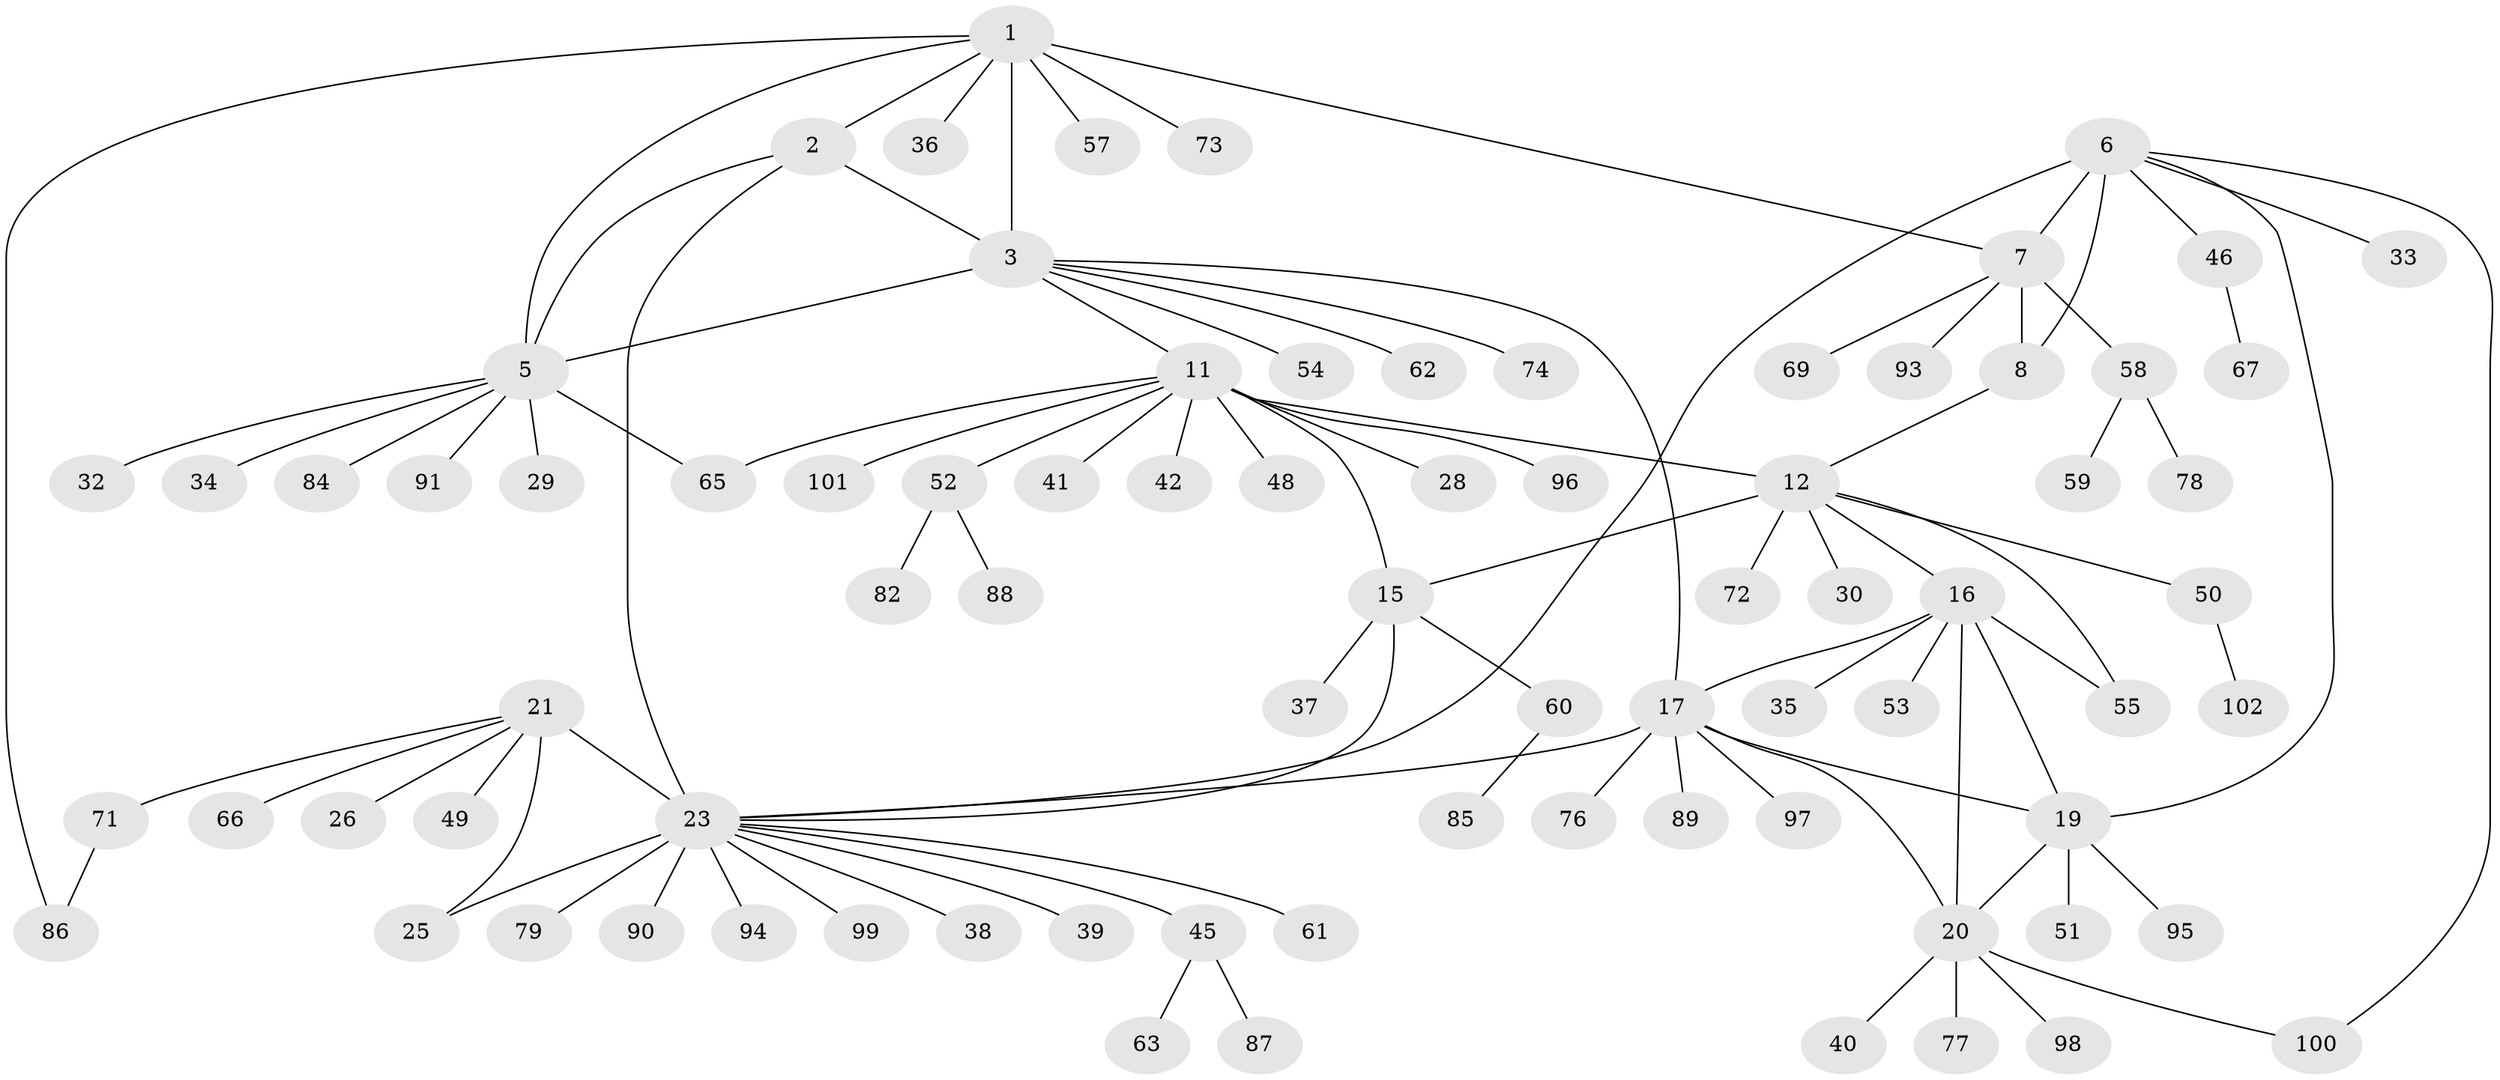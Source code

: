 // Generated by graph-tools (version 1.1) at 2025/24/03/03/25 07:24:12]
// undirected, 80 vertices, 98 edges
graph export_dot {
graph [start="1"]
  node [color=gray90,style=filled];
  1 [super="+43"];
  2 [super="+31"];
  3 [super="+4"];
  5 [super="+27"];
  6 [super="+9"];
  7 [super="+10"];
  8;
  11 [super="+13"];
  12 [super="+14"];
  15 [super="+56"];
  16 [super="+68"];
  17 [super="+18"];
  19 [super="+92"];
  20 [super="+47"];
  21 [super="+22"];
  23 [super="+24"];
  25;
  26;
  28;
  29;
  30;
  32;
  33;
  34;
  35 [super="+44"];
  36 [super="+70"];
  37;
  38;
  39;
  40;
  41;
  42;
  45;
  46 [super="+80"];
  48;
  49;
  50;
  51;
  52;
  53;
  54;
  55;
  57;
  58 [super="+64"];
  59;
  60;
  61;
  62;
  63;
  65 [super="+81"];
  66;
  67 [super="+75"];
  69;
  71;
  72;
  73;
  74;
  76;
  77;
  78;
  79;
  82 [super="+83"];
  84;
  85;
  86;
  87;
  88;
  89;
  90;
  91;
  93;
  94;
  95;
  96;
  97;
  98;
  99;
  100;
  101;
  102;
  1 -- 2;
  1 -- 3 [weight=2];
  1 -- 5;
  1 -- 36;
  1 -- 57;
  1 -- 73;
  1 -- 86;
  1 -- 7;
  2 -- 3 [weight=2];
  2 -- 5;
  2 -- 23;
  3 -- 5 [weight=2];
  3 -- 54;
  3 -- 74;
  3 -- 17;
  3 -- 11;
  3 -- 62;
  5 -- 29;
  5 -- 32;
  5 -- 34;
  5 -- 65;
  5 -- 84;
  5 -- 91;
  6 -- 7 [weight=4];
  6 -- 8 [weight=2];
  6 -- 19;
  6 -- 46;
  6 -- 100;
  6 -- 33;
  6 -- 23;
  7 -- 8 [weight=2];
  7 -- 58;
  7 -- 93;
  7 -- 69;
  8 -- 12;
  11 -- 12 [weight=4];
  11 -- 15 [weight=2];
  11 -- 28;
  11 -- 41;
  11 -- 42;
  11 -- 48;
  11 -- 52;
  11 -- 96;
  11 -- 101;
  11 -- 65;
  12 -- 15 [weight=2];
  12 -- 72;
  12 -- 16;
  12 -- 50;
  12 -- 55;
  12 -- 30;
  15 -- 23;
  15 -- 37;
  15 -- 60;
  16 -- 17 [weight=2];
  16 -- 19;
  16 -- 20;
  16 -- 35;
  16 -- 53;
  16 -- 55;
  17 -- 19 [weight=2];
  17 -- 20 [weight=2];
  17 -- 97;
  17 -- 23;
  17 -- 89;
  17 -- 76;
  19 -- 20;
  19 -- 51;
  19 -- 95;
  20 -- 40;
  20 -- 77;
  20 -- 100;
  20 -- 98;
  21 -- 23 [weight=4];
  21 -- 25 [weight=2];
  21 -- 26;
  21 -- 49;
  21 -- 66;
  21 -- 71;
  23 -- 25 [weight=2];
  23 -- 39;
  23 -- 79;
  23 -- 90;
  23 -- 99;
  23 -- 38;
  23 -- 45;
  23 -- 61;
  23 -- 94;
  45 -- 63;
  45 -- 87;
  46 -- 67;
  50 -- 102;
  52 -- 82;
  52 -- 88;
  58 -- 59;
  58 -- 78;
  60 -- 85;
  71 -- 86;
}
